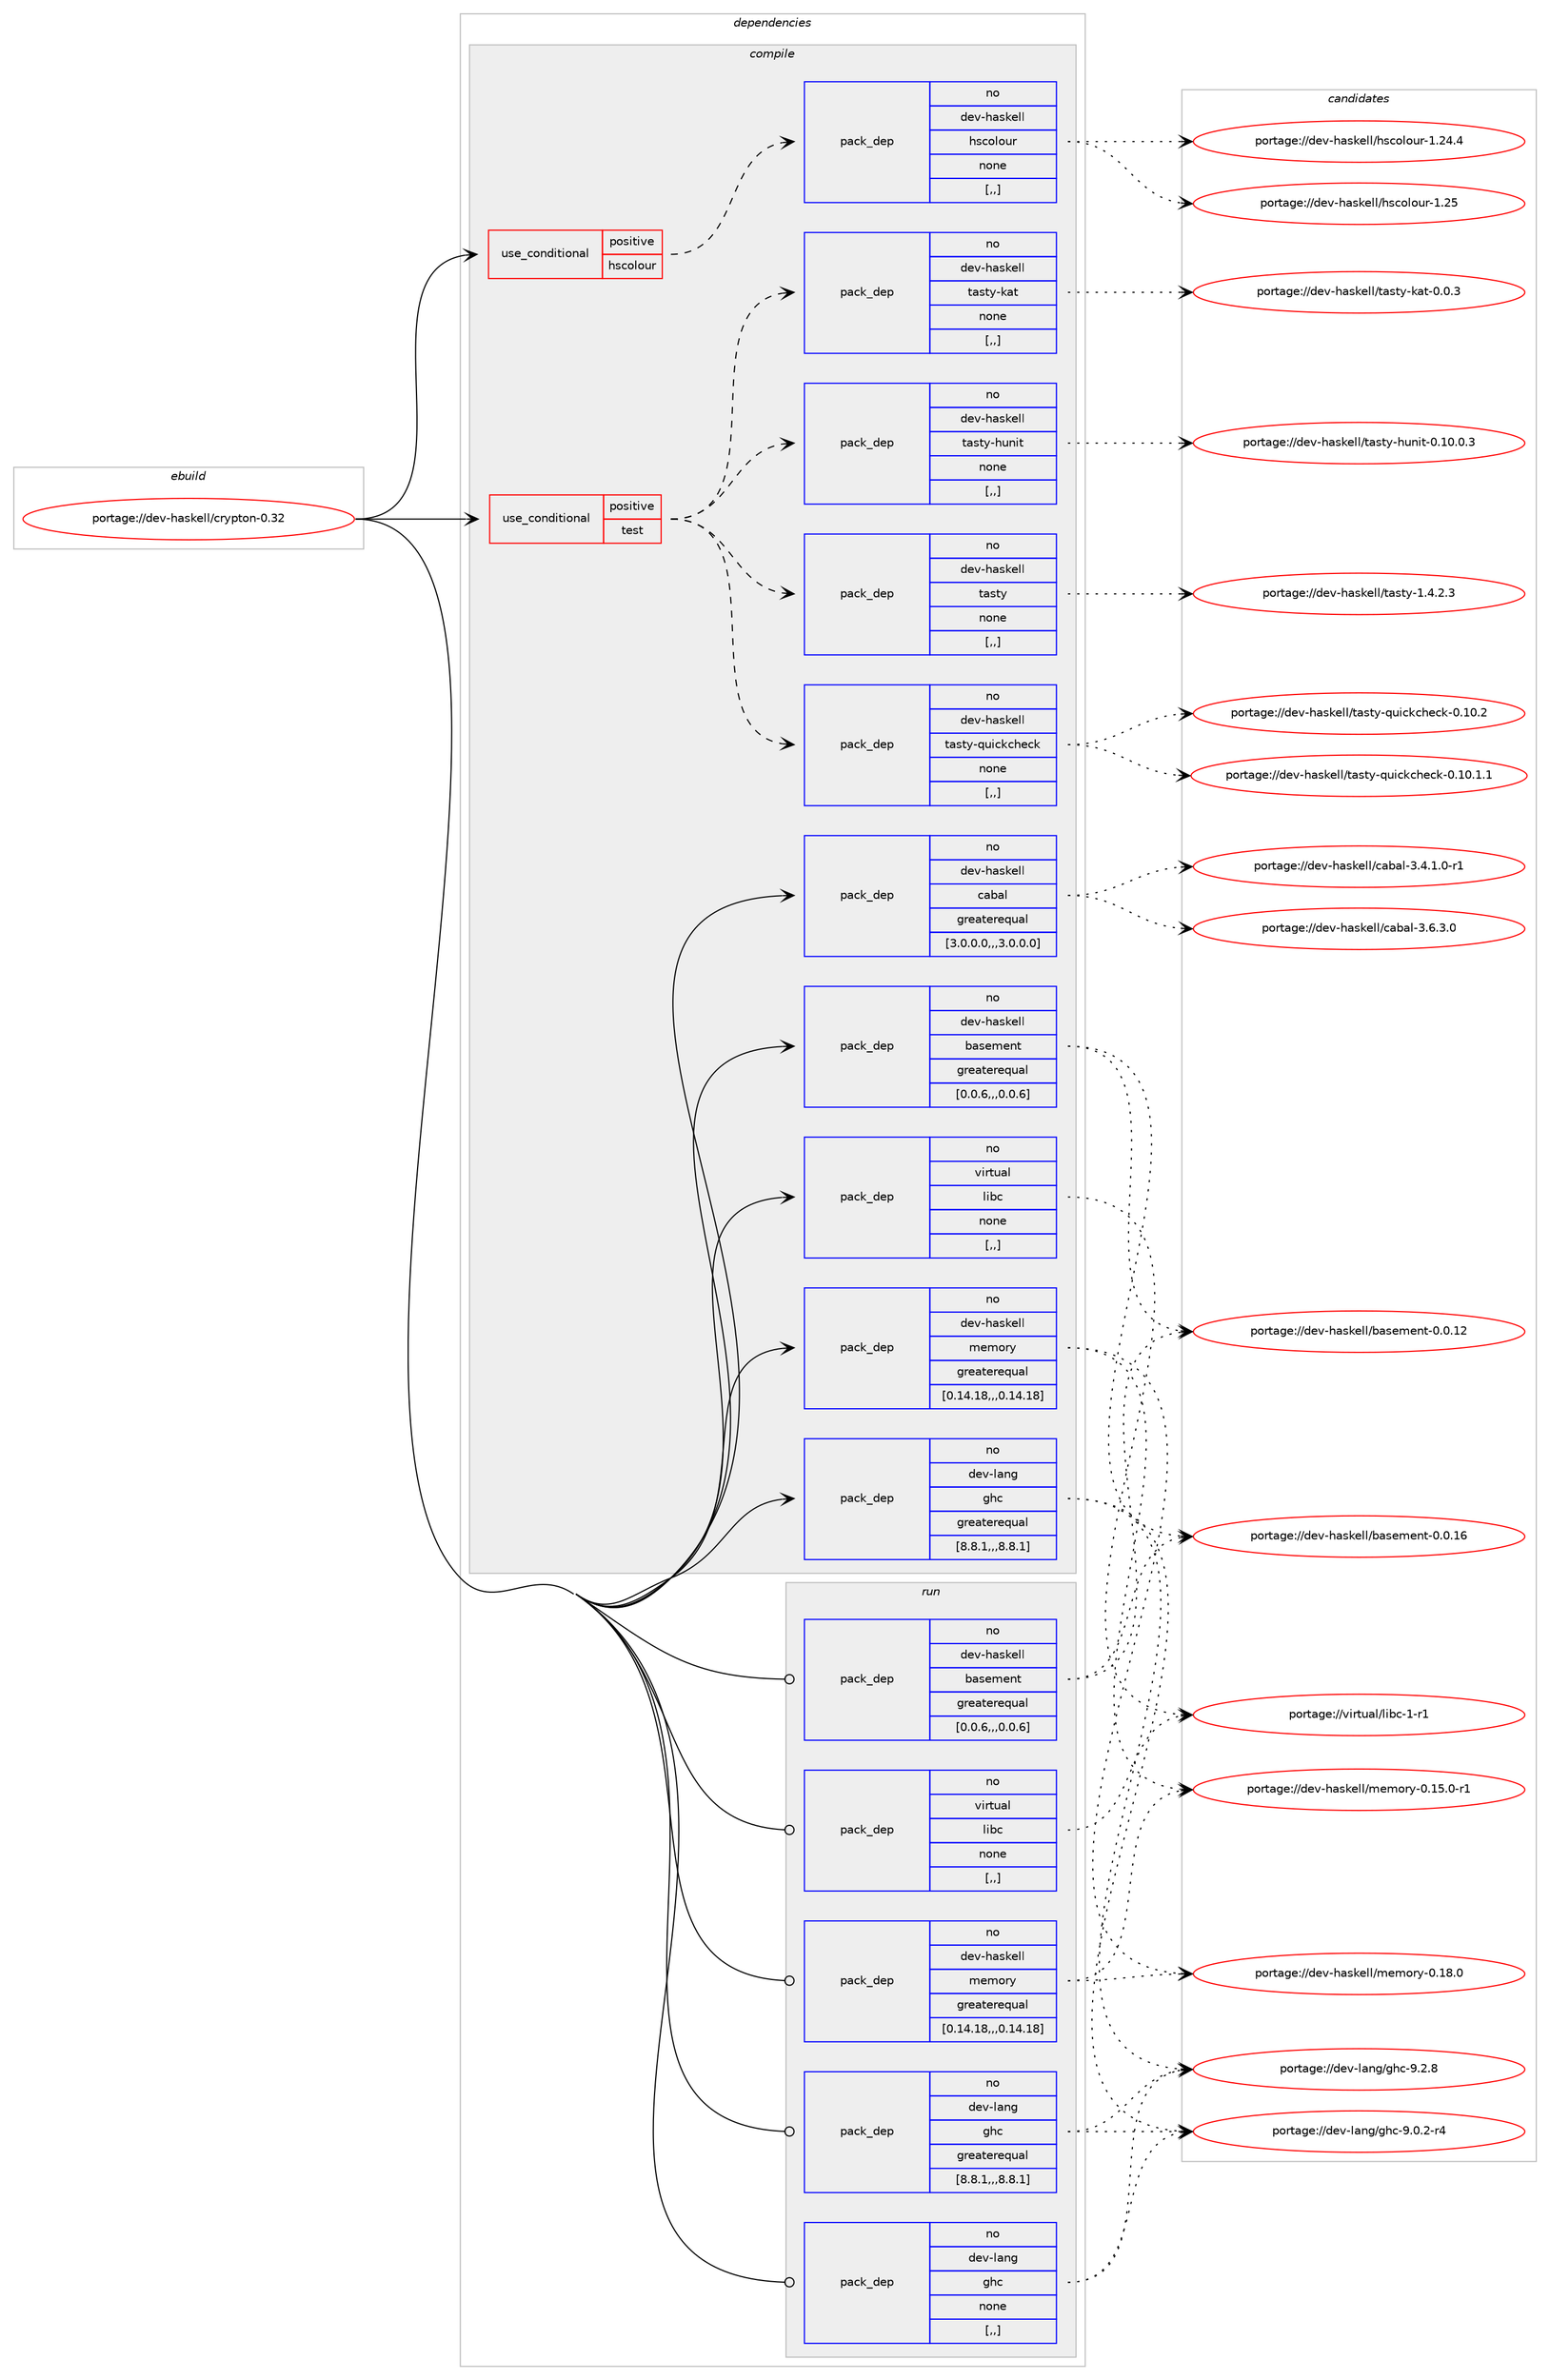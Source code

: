 digraph prolog {

# *************
# Graph options
# *************

newrank=true;
concentrate=true;
compound=true;
graph [rankdir=LR,fontname=Helvetica,fontsize=10,ranksep=1.5];#, ranksep=2.5, nodesep=0.2];
edge  [arrowhead=vee];
node  [fontname=Helvetica,fontsize=10];

# **********
# The ebuild
# **********

subgraph cluster_leftcol {
color=gray;
rank=same;
label=<<i>ebuild</i>>;
id [label="portage://dev-haskell/crypton-0.32", color=red, width=4, href="../dev-haskell/crypton-0.32.svg"];
}

# ****************
# The dependencies
# ****************

subgraph cluster_midcol {
color=gray;
label=<<i>dependencies</i>>;
subgraph cluster_compile {
fillcolor="#eeeeee";
style=filled;
label=<<i>compile</i>>;
subgraph cond19697 {
dependency76965 [label=<<TABLE BORDER="0" CELLBORDER="1" CELLSPACING="0" CELLPADDING="4"><TR><TD ROWSPAN="3" CELLPADDING="10">use_conditional</TD></TR><TR><TD>positive</TD></TR><TR><TD>hscolour</TD></TR></TABLE>>, shape=none, color=red];
subgraph pack56321 {
dependency76966 [label=<<TABLE BORDER="0" CELLBORDER="1" CELLSPACING="0" CELLPADDING="4" WIDTH="220"><TR><TD ROWSPAN="6" CELLPADDING="30">pack_dep</TD></TR><TR><TD WIDTH="110">no</TD></TR><TR><TD>dev-haskell</TD></TR><TR><TD>hscolour</TD></TR><TR><TD>none</TD></TR><TR><TD>[,,]</TD></TR></TABLE>>, shape=none, color=blue];
}
dependency76965:e -> dependency76966:w [weight=20,style="dashed",arrowhead="vee"];
}
id:e -> dependency76965:w [weight=20,style="solid",arrowhead="vee"];
subgraph cond19698 {
dependency76967 [label=<<TABLE BORDER="0" CELLBORDER="1" CELLSPACING="0" CELLPADDING="4"><TR><TD ROWSPAN="3" CELLPADDING="10">use_conditional</TD></TR><TR><TD>positive</TD></TR><TR><TD>test</TD></TR></TABLE>>, shape=none, color=red];
subgraph pack56322 {
dependency76968 [label=<<TABLE BORDER="0" CELLBORDER="1" CELLSPACING="0" CELLPADDING="4" WIDTH="220"><TR><TD ROWSPAN="6" CELLPADDING="30">pack_dep</TD></TR><TR><TD WIDTH="110">no</TD></TR><TR><TD>dev-haskell</TD></TR><TR><TD>tasty</TD></TR><TR><TD>none</TD></TR><TR><TD>[,,]</TD></TR></TABLE>>, shape=none, color=blue];
}
dependency76967:e -> dependency76968:w [weight=20,style="dashed",arrowhead="vee"];
subgraph pack56323 {
dependency76969 [label=<<TABLE BORDER="0" CELLBORDER="1" CELLSPACING="0" CELLPADDING="4" WIDTH="220"><TR><TD ROWSPAN="6" CELLPADDING="30">pack_dep</TD></TR><TR><TD WIDTH="110">no</TD></TR><TR><TD>dev-haskell</TD></TR><TR><TD>tasty-hunit</TD></TR><TR><TD>none</TD></TR><TR><TD>[,,]</TD></TR></TABLE>>, shape=none, color=blue];
}
dependency76967:e -> dependency76969:w [weight=20,style="dashed",arrowhead="vee"];
subgraph pack56324 {
dependency76970 [label=<<TABLE BORDER="0" CELLBORDER="1" CELLSPACING="0" CELLPADDING="4" WIDTH="220"><TR><TD ROWSPAN="6" CELLPADDING="30">pack_dep</TD></TR><TR><TD WIDTH="110">no</TD></TR><TR><TD>dev-haskell</TD></TR><TR><TD>tasty-kat</TD></TR><TR><TD>none</TD></TR><TR><TD>[,,]</TD></TR></TABLE>>, shape=none, color=blue];
}
dependency76967:e -> dependency76970:w [weight=20,style="dashed",arrowhead="vee"];
subgraph pack56325 {
dependency76971 [label=<<TABLE BORDER="0" CELLBORDER="1" CELLSPACING="0" CELLPADDING="4" WIDTH="220"><TR><TD ROWSPAN="6" CELLPADDING="30">pack_dep</TD></TR><TR><TD WIDTH="110">no</TD></TR><TR><TD>dev-haskell</TD></TR><TR><TD>tasty-quickcheck</TD></TR><TR><TD>none</TD></TR><TR><TD>[,,]</TD></TR></TABLE>>, shape=none, color=blue];
}
dependency76967:e -> dependency76971:w [weight=20,style="dashed",arrowhead="vee"];
}
id:e -> dependency76967:w [weight=20,style="solid",arrowhead="vee"];
subgraph pack56326 {
dependency76972 [label=<<TABLE BORDER="0" CELLBORDER="1" CELLSPACING="0" CELLPADDING="4" WIDTH="220"><TR><TD ROWSPAN="6" CELLPADDING="30">pack_dep</TD></TR><TR><TD WIDTH="110">no</TD></TR><TR><TD>dev-haskell</TD></TR><TR><TD>basement</TD></TR><TR><TD>greaterequal</TD></TR><TR><TD>[0.0.6,,,0.0.6]</TD></TR></TABLE>>, shape=none, color=blue];
}
id:e -> dependency76972:w [weight=20,style="solid",arrowhead="vee"];
subgraph pack56327 {
dependency76973 [label=<<TABLE BORDER="0" CELLBORDER="1" CELLSPACING="0" CELLPADDING="4" WIDTH="220"><TR><TD ROWSPAN="6" CELLPADDING="30">pack_dep</TD></TR><TR><TD WIDTH="110">no</TD></TR><TR><TD>dev-haskell</TD></TR><TR><TD>cabal</TD></TR><TR><TD>greaterequal</TD></TR><TR><TD>[3.0.0.0,,,3.0.0.0]</TD></TR></TABLE>>, shape=none, color=blue];
}
id:e -> dependency76973:w [weight=20,style="solid",arrowhead="vee"];
subgraph pack56328 {
dependency76974 [label=<<TABLE BORDER="0" CELLBORDER="1" CELLSPACING="0" CELLPADDING="4" WIDTH="220"><TR><TD ROWSPAN="6" CELLPADDING="30">pack_dep</TD></TR><TR><TD WIDTH="110">no</TD></TR><TR><TD>dev-haskell</TD></TR><TR><TD>memory</TD></TR><TR><TD>greaterequal</TD></TR><TR><TD>[0.14.18,,,0.14.18]</TD></TR></TABLE>>, shape=none, color=blue];
}
id:e -> dependency76974:w [weight=20,style="solid",arrowhead="vee"];
subgraph pack56329 {
dependency76975 [label=<<TABLE BORDER="0" CELLBORDER="1" CELLSPACING="0" CELLPADDING="4" WIDTH="220"><TR><TD ROWSPAN="6" CELLPADDING="30">pack_dep</TD></TR><TR><TD WIDTH="110">no</TD></TR><TR><TD>dev-lang</TD></TR><TR><TD>ghc</TD></TR><TR><TD>greaterequal</TD></TR><TR><TD>[8.8.1,,,8.8.1]</TD></TR></TABLE>>, shape=none, color=blue];
}
id:e -> dependency76975:w [weight=20,style="solid",arrowhead="vee"];
subgraph pack56330 {
dependency76976 [label=<<TABLE BORDER="0" CELLBORDER="1" CELLSPACING="0" CELLPADDING="4" WIDTH="220"><TR><TD ROWSPAN="6" CELLPADDING="30">pack_dep</TD></TR><TR><TD WIDTH="110">no</TD></TR><TR><TD>virtual</TD></TR><TR><TD>libc</TD></TR><TR><TD>none</TD></TR><TR><TD>[,,]</TD></TR></TABLE>>, shape=none, color=blue];
}
id:e -> dependency76976:w [weight=20,style="solid",arrowhead="vee"];
}
subgraph cluster_compileandrun {
fillcolor="#eeeeee";
style=filled;
label=<<i>compile and run</i>>;
}
subgraph cluster_run {
fillcolor="#eeeeee";
style=filled;
label=<<i>run</i>>;
subgraph pack56331 {
dependency76977 [label=<<TABLE BORDER="0" CELLBORDER="1" CELLSPACING="0" CELLPADDING="4" WIDTH="220"><TR><TD ROWSPAN="6" CELLPADDING="30">pack_dep</TD></TR><TR><TD WIDTH="110">no</TD></TR><TR><TD>dev-haskell</TD></TR><TR><TD>basement</TD></TR><TR><TD>greaterequal</TD></TR><TR><TD>[0.0.6,,,0.0.6]</TD></TR></TABLE>>, shape=none, color=blue];
}
id:e -> dependency76977:w [weight=20,style="solid",arrowhead="odot"];
subgraph pack56332 {
dependency76978 [label=<<TABLE BORDER="0" CELLBORDER="1" CELLSPACING="0" CELLPADDING="4" WIDTH="220"><TR><TD ROWSPAN="6" CELLPADDING="30">pack_dep</TD></TR><TR><TD WIDTH="110">no</TD></TR><TR><TD>dev-haskell</TD></TR><TR><TD>memory</TD></TR><TR><TD>greaterequal</TD></TR><TR><TD>[0.14.18,,,0.14.18]</TD></TR></TABLE>>, shape=none, color=blue];
}
id:e -> dependency76978:w [weight=20,style="solid",arrowhead="odot"];
subgraph pack56333 {
dependency76979 [label=<<TABLE BORDER="0" CELLBORDER="1" CELLSPACING="0" CELLPADDING="4" WIDTH="220"><TR><TD ROWSPAN="6" CELLPADDING="30">pack_dep</TD></TR><TR><TD WIDTH="110">no</TD></TR><TR><TD>dev-lang</TD></TR><TR><TD>ghc</TD></TR><TR><TD>greaterequal</TD></TR><TR><TD>[8.8.1,,,8.8.1]</TD></TR></TABLE>>, shape=none, color=blue];
}
id:e -> dependency76979:w [weight=20,style="solid",arrowhead="odot"];
subgraph pack56334 {
dependency76980 [label=<<TABLE BORDER="0" CELLBORDER="1" CELLSPACING="0" CELLPADDING="4" WIDTH="220"><TR><TD ROWSPAN="6" CELLPADDING="30">pack_dep</TD></TR><TR><TD WIDTH="110">no</TD></TR><TR><TD>dev-lang</TD></TR><TR><TD>ghc</TD></TR><TR><TD>none</TD></TR><TR><TD>[,,]</TD></TR></TABLE>>, shape=none, color=blue];
}
id:e -> dependency76980:w [weight=20,style="solid",arrowhead="odot"];
subgraph pack56335 {
dependency76981 [label=<<TABLE BORDER="0" CELLBORDER="1" CELLSPACING="0" CELLPADDING="4" WIDTH="220"><TR><TD ROWSPAN="6" CELLPADDING="30">pack_dep</TD></TR><TR><TD WIDTH="110">no</TD></TR><TR><TD>virtual</TD></TR><TR><TD>libc</TD></TR><TR><TD>none</TD></TR><TR><TD>[,,]</TD></TR></TABLE>>, shape=none, color=blue];
}
id:e -> dependency76981:w [weight=20,style="solid",arrowhead="odot"];
}
}

# **************
# The candidates
# **************

subgraph cluster_choices {
rank=same;
color=gray;
label=<<i>candidates</i>>;

subgraph choice56321 {
color=black;
nodesep=1;
choice1001011184510497115107101108108471041159911110811111711445494650524652 [label="portage://dev-haskell/hscolour-1.24.4", color=red, width=4,href="../dev-haskell/hscolour-1.24.4.svg"];
choice100101118451049711510710110810847104115991111081111171144549465053 [label="portage://dev-haskell/hscolour-1.25", color=red, width=4,href="../dev-haskell/hscolour-1.25.svg"];
dependency76966:e -> choice1001011184510497115107101108108471041159911110811111711445494650524652:w [style=dotted,weight="100"];
dependency76966:e -> choice100101118451049711510710110810847104115991111081111171144549465053:w [style=dotted,weight="100"];
}
subgraph choice56322 {
color=black;
nodesep=1;
choice100101118451049711510710110810847116971151161214549465246504651 [label="portage://dev-haskell/tasty-1.4.2.3", color=red, width=4,href="../dev-haskell/tasty-1.4.2.3.svg"];
dependency76968:e -> choice100101118451049711510710110810847116971151161214549465246504651:w [style=dotted,weight="100"];
}
subgraph choice56323 {
color=black;
nodesep=1;
choice1001011184510497115107101108108471169711511612145104117110105116454846494846484651 [label="portage://dev-haskell/tasty-hunit-0.10.0.3", color=red, width=4,href="../dev-haskell/tasty-hunit-0.10.0.3.svg"];
dependency76969:e -> choice1001011184510497115107101108108471169711511612145104117110105116454846494846484651:w [style=dotted,weight="100"];
}
subgraph choice56324 {
color=black;
nodesep=1;
choice100101118451049711510710110810847116971151161214510797116454846484651 [label="portage://dev-haskell/tasty-kat-0.0.3", color=red, width=4,href="../dev-haskell/tasty-kat-0.0.3.svg"];
dependency76970:e -> choice100101118451049711510710110810847116971151161214510797116454846484651:w [style=dotted,weight="100"];
}
subgraph choice56325 {
color=black;
nodesep=1;
choice1001011184510497115107101108108471169711511612145113117105991079910410199107454846494846494649 [label="portage://dev-haskell/tasty-quickcheck-0.10.1.1", color=red, width=4,href="../dev-haskell/tasty-quickcheck-0.10.1.1.svg"];
choice100101118451049711510710110810847116971151161214511311710599107991041019910745484649484650 [label="portage://dev-haskell/tasty-quickcheck-0.10.2", color=red, width=4,href="../dev-haskell/tasty-quickcheck-0.10.2.svg"];
dependency76971:e -> choice1001011184510497115107101108108471169711511612145113117105991079910410199107454846494846494649:w [style=dotted,weight="100"];
dependency76971:e -> choice100101118451049711510710110810847116971151161214511311710599107991041019910745484649484650:w [style=dotted,weight="100"];
}
subgraph choice56326 {
color=black;
nodesep=1;
choice100101118451049711510710110810847989711510110910111011645484648464950 [label="portage://dev-haskell/basement-0.0.12", color=red, width=4,href="../dev-haskell/basement-0.0.12.svg"];
choice100101118451049711510710110810847989711510110910111011645484648464954 [label="portage://dev-haskell/basement-0.0.16", color=red, width=4,href="../dev-haskell/basement-0.0.16.svg"];
dependency76972:e -> choice100101118451049711510710110810847989711510110910111011645484648464950:w [style=dotted,weight="100"];
dependency76972:e -> choice100101118451049711510710110810847989711510110910111011645484648464954:w [style=dotted,weight="100"];
}
subgraph choice56327 {
color=black;
nodesep=1;
choice1001011184510497115107101108108479997989710845514652464946484511449 [label="portage://dev-haskell/cabal-3.4.1.0-r1", color=red, width=4,href="../dev-haskell/cabal-3.4.1.0-r1.svg"];
choice100101118451049711510710110810847999798971084551465446514648 [label="portage://dev-haskell/cabal-3.6.3.0", color=red, width=4,href="../dev-haskell/cabal-3.6.3.0.svg"];
dependency76973:e -> choice1001011184510497115107101108108479997989710845514652464946484511449:w [style=dotted,weight="100"];
dependency76973:e -> choice100101118451049711510710110810847999798971084551465446514648:w [style=dotted,weight="100"];
}
subgraph choice56328 {
color=black;
nodesep=1;
choice100101118451049711510710110810847109101109111114121454846495346484511449 [label="portage://dev-haskell/memory-0.15.0-r1", color=red, width=4,href="../dev-haskell/memory-0.15.0-r1.svg"];
choice10010111845104971151071011081084710910110911111412145484649564648 [label="portage://dev-haskell/memory-0.18.0", color=red, width=4,href="../dev-haskell/memory-0.18.0.svg"];
dependency76974:e -> choice100101118451049711510710110810847109101109111114121454846495346484511449:w [style=dotted,weight="100"];
dependency76974:e -> choice10010111845104971151071011081084710910110911111412145484649564648:w [style=dotted,weight="100"];
}
subgraph choice56329 {
color=black;
nodesep=1;
choice100101118451089711010347103104994557464846504511452 [label="portage://dev-lang/ghc-9.0.2-r4", color=red, width=4,href="../dev-lang/ghc-9.0.2-r4.svg"];
choice10010111845108971101034710310499455746504656 [label="portage://dev-lang/ghc-9.2.8", color=red, width=4,href="../dev-lang/ghc-9.2.8.svg"];
dependency76975:e -> choice100101118451089711010347103104994557464846504511452:w [style=dotted,weight="100"];
dependency76975:e -> choice10010111845108971101034710310499455746504656:w [style=dotted,weight="100"];
}
subgraph choice56330 {
color=black;
nodesep=1;
choice1181051141161179710847108105989945494511449 [label="portage://virtual/libc-1-r1", color=red, width=4,href="../virtual/libc-1-r1.svg"];
dependency76976:e -> choice1181051141161179710847108105989945494511449:w [style=dotted,weight="100"];
}
subgraph choice56331 {
color=black;
nodesep=1;
choice100101118451049711510710110810847989711510110910111011645484648464950 [label="portage://dev-haskell/basement-0.0.12", color=red, width=4,href="../dev-haskell/basement-0.0.12.svg"];
choice100101118451049711510710110810847989711510110910111011645484648464954 [label="portage://dev-haskell/basement-0.0.16", color=red, width=4,href="../dev-haskell/basement-0.0.16.svg"];
dependency76977:e -> choice100101118451049711510710110810847989711510110910111011645484648464950:w [style=dotted,weight="100"];
dependency76977:e -> choice100101118451049711510710110810847989711510110910111011645484648464954:w [style=dotted,weight="100"];
}
subgraph choice56332 {
color=black;
nodesep=1;
choice100101118451049711510710110810847109101109111114121454846495346484511449 [label="portage://dev-haskell/memory-0.15.0-r1", color=red, width=4,href="../dev-haskell/memory-0.15.0-r1.svg"];
choice10010111845104971151071011081084710910110911111412145484649564648 [label="portage://dev-haskell/memory-0.18.0", color=red, width=4,href="../dev-haskell/memory-0.18.0.svg"];
dependency76978:e -> choice100101118451049711510710110810847109101109111114121454846495346484511449:w [style=dotted,weight="100"];
dependency76978:e -> choice10010111845104971151071011081084710910110911111412145484649564648:w [style=dotted,weight="100"];
}
subgraph choice56333 {
color=black;
nodesep=1;
choice100101118451089711010347103104994557464846504511452 [label="portage://dev-lang/ghc-9.0.2-r4", color=red, width=4,href="../dev-lang/ghc-9.0.2-r4.svg"];
choice10010111845108971101034710310499455746504656 [label="portage://dev-lang/ghc-9.2.8", color=red, width=4,href="../dev-lang/ghc-9.2.8.svg"];
dependency76979:e -> choice100101118451089711010347103104994557464846504511452:w [style=dotted,weight="100"];
dependency76979:e -> choice10010111845108971101034710310499455746504656:w [style=dotted,weight="100"];
}
subgraph choice56334 {
color=black;
nodesep=1;
choice100101118451089711010347103104994557464846504511452 [label="portage://dev-lang/ghc-9.0.2-r4", color=red, width=4,href="../dev-lang/ghc-9.0.2-r4.svg"];
choice10010111845108971101034710310499455746504656 [label="portage://dev-lang/ghc-9.2.8", color=red, width=4,href="../dev-lang/ghc-9.2.8.svg"];
dependency76980:e -> choice100101118451089711010347103104994557464846504511452:w [style=dotted,weight="100"];
dependency76980:e -> choice10010111845108971101034710310499455746504656:w [style=dotted,weight="100"];
}
subgraph choice56335 {
color=black;
nodesep=1;
choice1181051141161179710847108105989945494511449 [label="portage://virtual/libc-1-r1", color=red, width=4,href="../virtual/libc-1-r1.svg"];
dependency76981:e -> choice1181051141161179710847108105989945494511449:w [style=dotted,weight="100"];
}
}

}
